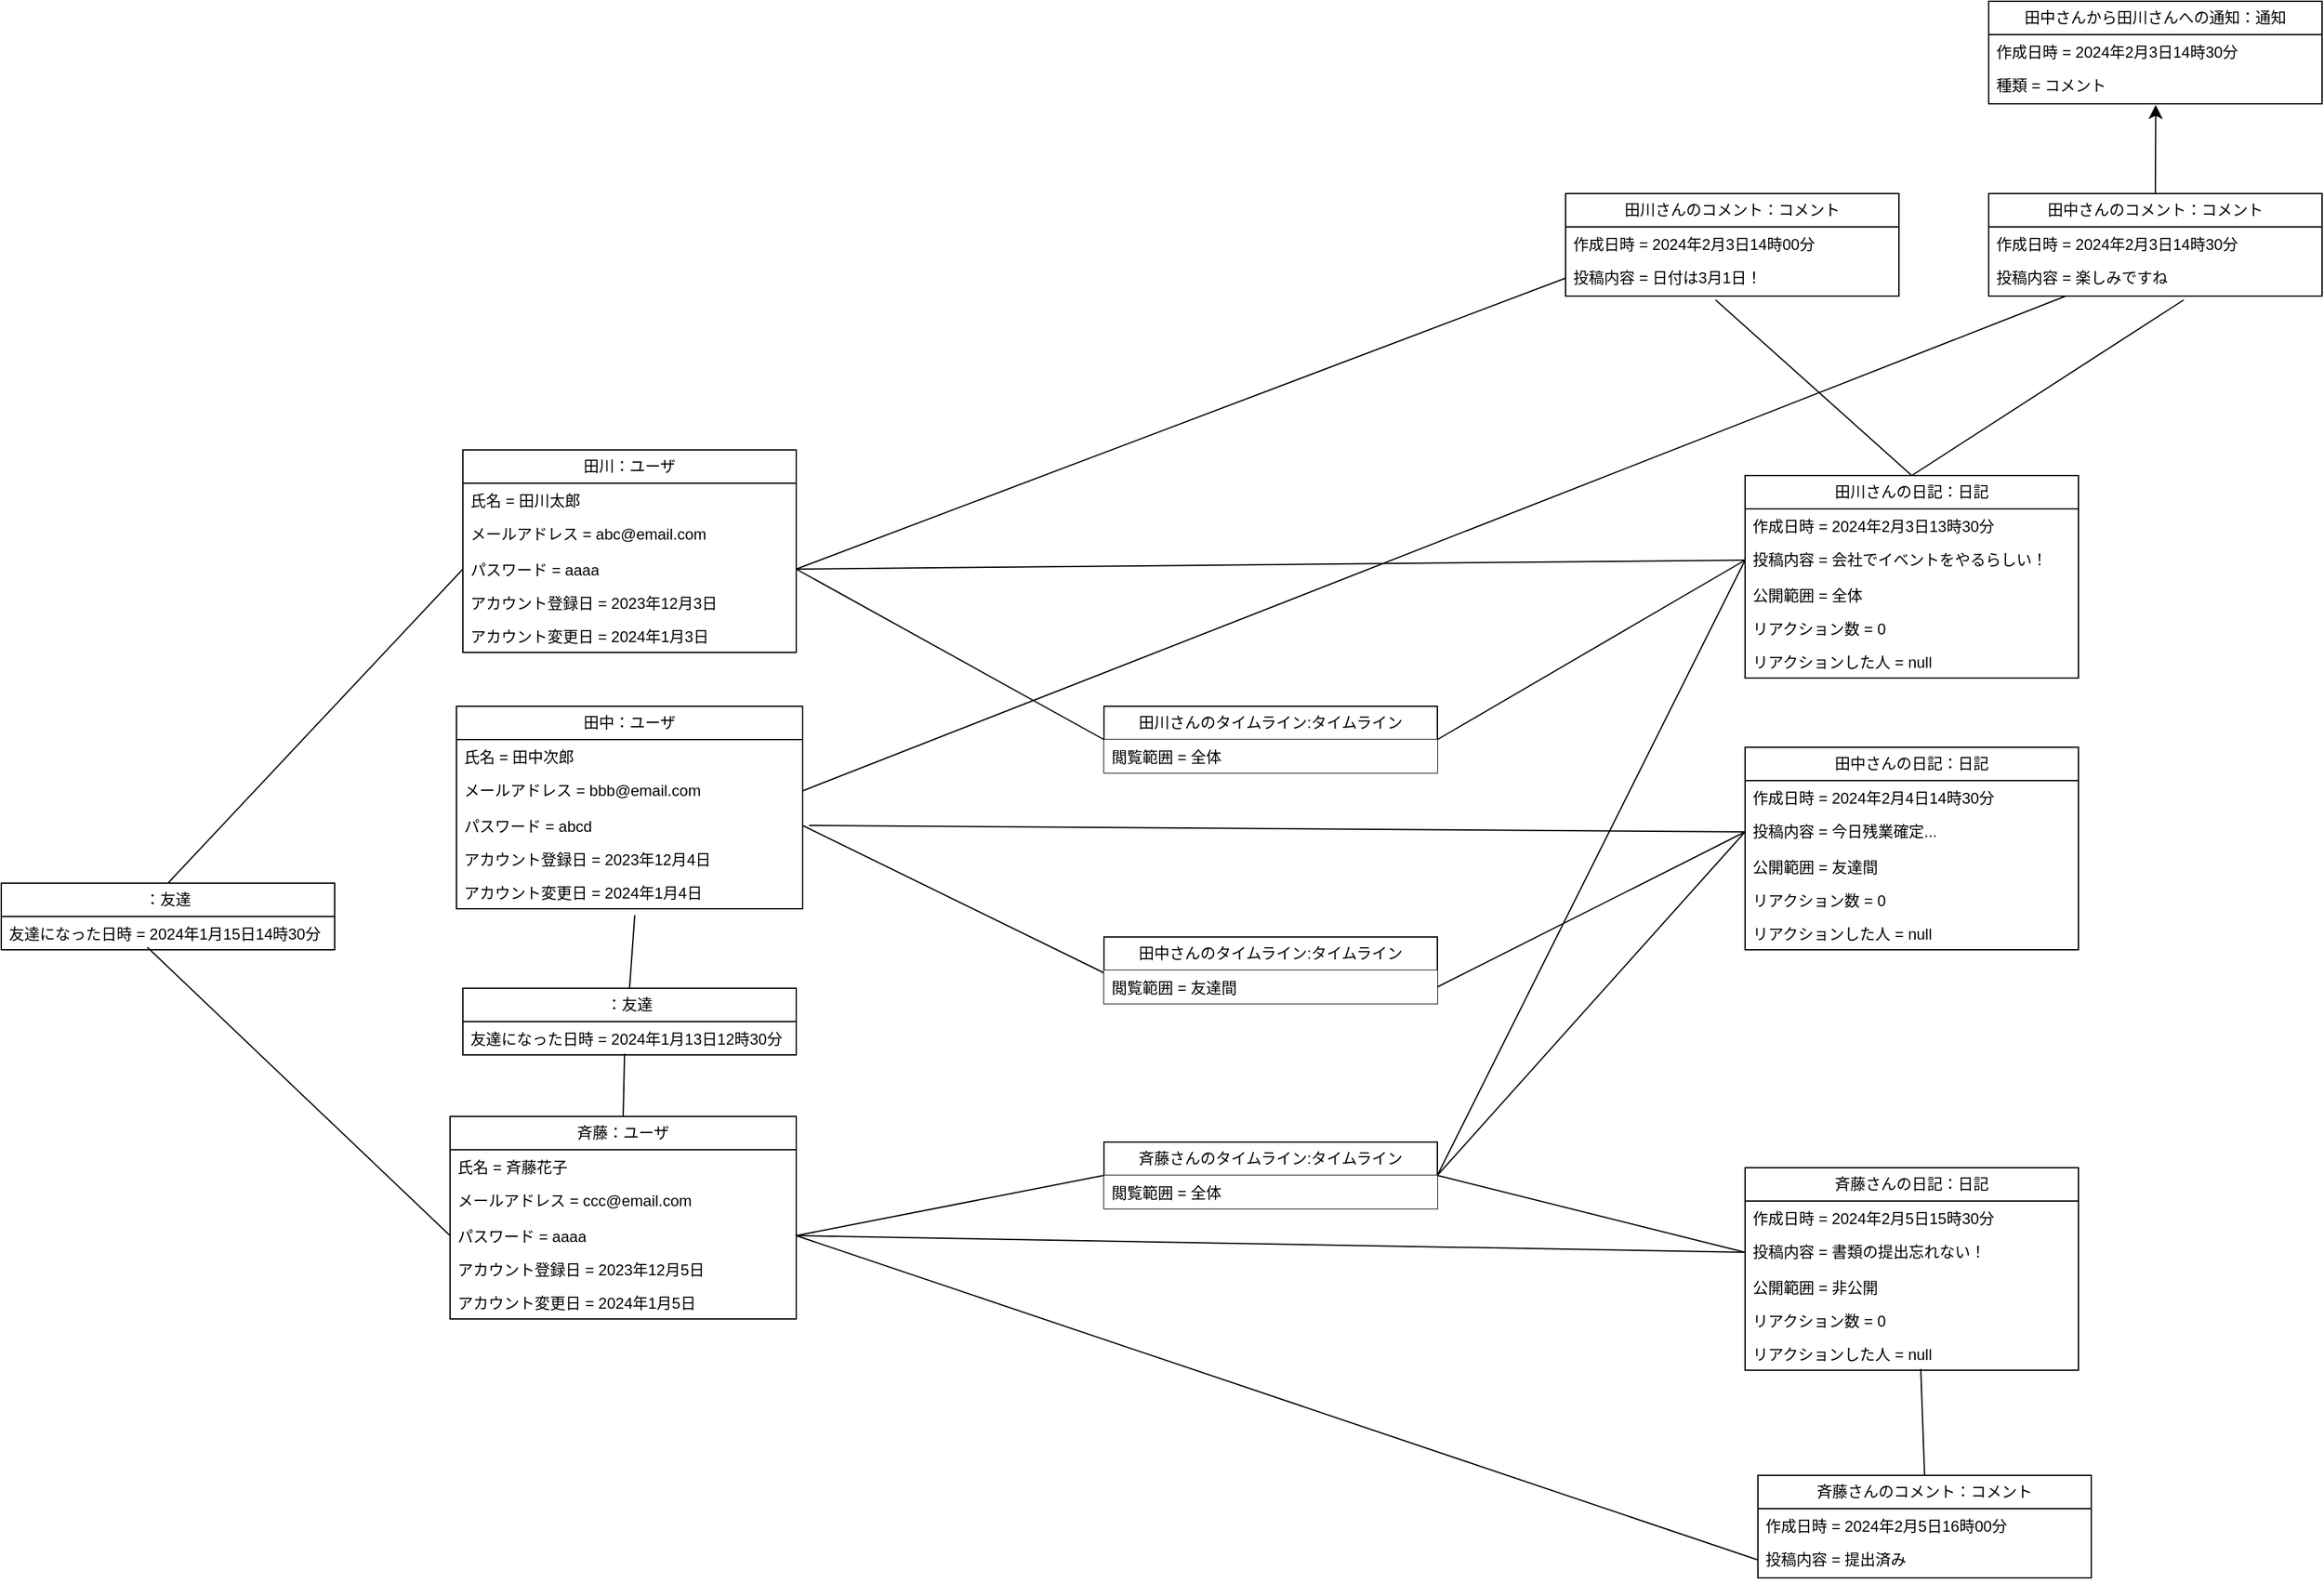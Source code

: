 <mxfile version="22.1.20" type="device">
  <diagram name="ページ1" id="kF2DnnwxLdY34Rmvxa2c">
    <mxGraphModel dx="2195" dy="1459" grid="1" gridSize="10" guides="1" tooltips="1" connect="1" arrows="1" fold="1" page="0" pageScale="1" pageWidth="827" pageHeight="1169" math="0" shadow="0">
      <root>
        <mxCell id="0" />
        <mxCell id="1" parent="0" />
        <mxCell id="2xDXSOiU6W4gctT_W5Wa-19" value="田川：ユーザ" style="swimlane;fontStyle=0;childLayout=stackLayout;horizontal=1;startSize=26;fillColor=none;horizontalStack=0;resizeParent=1;resizeParentMax=0;resizeLast=0;collapsible=1;marginBottom=0;whiteSpace=wrap;html=1;" parent="1" vertex="1">
          <mxGeometry x="-100" y="-240" width="260" height="158" as="geometry" />
        </mxCell>
        <mxCell id="2xDXSOiU6W4gctT_W5Wa-20" value="氏名 = 田川太郎" style="text;strokeColor=none;fillColor=none;align=left;verticalAlign=top;spacingLeft=4;spacingRight=4;overflow=hidden;rotatable=0;points=[[0,0.5],[1,0.5]];portConstraint=eastwest;whiteSpace=wrap;html=1;" parent="2xDXSOiU6W4gctT_W5Wa-19" vertex="1">
          <mxGeometry y="26" width="260" height="26" as="geometry" />
        </mxCell>
        <mxCell id="2xDXSOiU6W4gctT_W5Wa-21" value="メールアドレス = abc@email.com" style="text;strokeColor=none;fillColor=none;align=left;verticalAlign=top;spacingLeft=4;spacingRight=4;overflow=hidden;rotatable=0;points=[[0,0.5],[1,0.5]];portConstraint=eastwest;whiteSpace=wrap;html=1;" parent="2xDXSOiU6W4gctT_W5Wa-19" vertex="1">
          <mxGeometry y="52" width="260" height="28" as="geometry" />
        </mxCell>
        <mxCell id="2xDXSOiU6W4gctT_W5Wa-22" value="パスワード = aaaa" style="text;strokeColor=none;fillColor=none;align=left;verticalAlign=top;spacingLeft=4;spacingRight=4;overflow=hidden;rotatable=0;points=[[0,0.5],[1,0.5]];portConstraint=eastwest;whiteSpace=wrap;html=1;" parent="2xDXSOiU6W4gctT_W5Wa-19" vertex="1">
          <mxGeometry y="80" width="260" height="26" as="geometry" />
        </mxCell>
        <mxCell id="2xDXSOiU6W4gctT_W5Wa-23" value="アカウント登録日 = 2023年12月3日" style="text;strokeColor=none;fillColor=none;align=left;verticalAlign=top;spacingLeft=4;spacingRight=4;overflow=hidden;rotatable=0;points=[[0,0.5],[1,0.5]];portConstraint=eastwest;whiteSpace=wrap;html=1;" parent="2xDXSOiU6W4gctT_W5Wa-19" vertex="1">
          <mxGeometry y="106" width="260" height="26" as="geometry" />
        </mxCell>
        <mxCell id="2xDXSOiU6W4gctT_W5Wa-24" value="アカウント変更日 = 2024年1月3日" style="text;strokeColor=none;fillColor=none;align=left;verticalAlign=top;spacingLeft=4;spacingRight=4;overflow=hidden;rotatable=0;points=[[0,0.5],[1,0.5]];portConstraint=eastwest;whiteSpace=wrap;html=1;" parent="2xDXSOiU6W4gctT_W5Wa-19" vertex="1">
          <mxGeometry y="132" width="260" height="26" as="geometry" />
        </mxCell>
        <mxCell id="2xDXSOiU6W4gctT_W5Wa-25" value="田中：ユーザ" style="swimlane;fontStyle=0;childLayout=stackLayout;horizontal=1;startSize=26;fillColor=none;horizontalStack=0;resizeParent=1;resizeParentMax=0;resizeLast=0;collapsible=1;marginBottom=0;whiteSpace=wrap;html=1;" parent="1" vertex="1">
          <mxGeometry x="-105" y="-40" width="270" height="158" as="geometry" />
        </mxCell>
        <mxCell id="2xDXSOiU6W4gctT_W5Wa-26" value="氏名 = 田中次郎" style="text;strokeColor=none;fillColor=none;align=left;verticalAlign=top;spacingLeft=4;spacingRight=4;overflow=hidden;rotatable=0;points=[[0,0.5],[1,0.5]];portConstraint=eastwest;whiteSpace=wrap;html=1;" parent="2xDXSOiU6W4gctT_W5Wa-25" vertex="1">
          <mxGeometry y="26" width="270" height="26" as="geometry" />
        </mxCell>
        <mxCell id="2xDXSOiU6W4gctT_W5Wa-27" value="メールアドレス = bbb@email.com" style="text;strokeColor=none;fillColor=none;align=left;verticalAlign=top;spacingLeft=4;spacingRight=4;overflow=hidden;rotatable=0;points=[[0,0.5],[1,0.5]];portConstraint=eastwest;whiteSpace=wrap;html=1;" parent="2xDXSOiU6W4gctT_W5Wa-25" vertex="1">
          <mxGeometry y="52" width="270" height="28" as="geometry" />
        </mxCell>
        <mxCell id="2xDXSOiU6W4gctT_W5Wa-28" value="パスワード = abcd" style="text;strokeColor=none;fillColor=none;align=left;verticalAlign=top;spacingLeft=4;spacingRight=4;overflow=hidden;rotatable=0;points=[[0,0.5],[1,0.5]];portConstraint=eastwest;whiteSpace=wrap;html=1;" parent="2xDXSOiU6W4gctT_W5Wa-25" vertex="1">
          <mxGeometry y="80" width="270" height="26" as="geometry" />
        </mxCell>
        <mxCell id="2xDXSOiU6W4gctT_W5Wa-29" value="アカウント登録日 = 2023年12月4日" style="text;strokeColor=none;fillColor=none;align=left;verticalAlign=top;spacingLeft=4;spacingRight=4;overflow=hidden;rotatable=0;points=[[0,0.5],[1,0.5]];portConstraint=eastwest;whiteSpace=wrap;html=1;" parent="2xDXSOiU6W4gctT_W5Wa-25" vertex="1">
          <mxGeometry y="106" width="270" height="26" as="geometry" />
        </mxCell>
        <mxCell id="2xDXSOiU6W4gctT_W5Wa-30" value="アカウント変更日 = 2024年1月4日" style="text;strokeColor=none;fillColor=none;align=left;verticalAlign=top;spacingLeft=4;spacingRight=4;overflow=hidden;rotatable=0;points=[[0,0.5],[1,0.5]];portConstraint=eastwest;whiteSpace=wrap;html=1;" parent="2xDXSOiU6W4gctT_W5Wa-25" vertex="1">
          <mxGeometry y="132" width="270" height="26" as="geometry" />
        </mxCell>
        <mxCell id="2xDXSOiU6W4gctT_W5Wa-31" value="斉藤：ユーザ" style="swimlane;fontStyle=0;childLayout=stackLayout;horizontal=1;startSize=26;fillColor=none;horizontalStack=0;resizeParent=1;resizeParentMax=0;resizeLast=0;collapsible=1;marginBottom=0;whiteSpace=wrap;html=1;" parent="1" vertex="1">
          <mxGeometry x="-110" y="280" width="270" height="158" as="geometry" />
        </mxCell>
        <mxCell id="2xDXSOiU6W4gctT_W5Wa-32" value="氏名 = 斉藤花子" style="text;strokeColor=none;fillColor=none;align=left;verticalAlign=top;spacingLeft=4;spacingRight=4;overflow=hidden;rotatable=0;points=[[0,0.5],[1,0.5]];portConstraint=eastwest;whiteSpace=wrap;html=1;" parent="2xDXSOiU6W4gctT_W5Wa-31" vertex="1">
          <mxGeometry y="26" width="270" height="26" as="geometry" />
        </mxCell>
        <mxCell id="2xDXSOiU6W4gctT_W5Wa-33" value="メールアドレス = ccc@email.com" style="text;strokeColor=none;fillColor=none;align=left;verticalAlign=top;spacingLeft=4;spacingRight=4;overflow=hidden;rotatable=0;points=[[0,0.5],[1,0.5]];portConstraint=eastwest;whiteSpace=wrap;html=1;" parent="2xDXSOiU6W4gctT_W5Wa-31" vertex="1">
          <mxGeometry y="52" width="270" height="28" as="geometry" />
        </mxCell>
        <mxCell id="2xDXSOiU6W4gctT_W5Wa-34" value="パスワード = aaaa" style="text;strokeColor=none;fillColor=none;align=left;verticalAlign=top;spacingLeft=4;spacingRight=4;overflow=hidden;rotatable=0;points=[[0,0.5],[1,0.5]];portConstraint=eastwest;whiteSpace=wrap;html=1;" parent="2xDXSOiU6W4gctT_W5Wa-31" vertex="1">
          <mxGeometry y="80" width="270" height="26" as="geometry" />
        </mxCell>
        <mxCell id="2xDXSOiU6W4gctT_W5Wa-35" value="アカウント登録日 = 2023年12月5日" style="text;strokeColor=none;fillColor=none;align=left;verticalAlign=top;spacingLeft=4;spacingRight=4;overflow=hidden;rotatable=0;points=[[0,0.5],[1,0.5]];portConstraint=eastwest;whiteSpace=wrap;html=1;" parent="2xDXSOiU6W4gctT_W5Wa-31" vertex="1">
          <mxGeometry y="106" width="270" height="26" as="geometry" />
        </mxCell>
        <mxCell id="2xDXSOiU6W4gctT_W5Wa-36" value="アカウント変更日 = 2024年1月5日" style="text;strokeColor=none;fillColor=none;align=left;verticalAlign=top;spacingLeft=4;spacingRight=4;overflow=hidden;rotatable=0;points=[[0,0.5],[1,0.5]];portConstraint=eastwest;whiteSpace=wrap;html=1;" parent="2xDXSOiU6W4gctT_W5Wa-31" vertex="1">
          <mxGeometry y="132" width="270" height="26" as="geometry" />
        </mxCell>
        <mxCell id="2xDXSOiU6W4gctT_W5Wa-37" value="田川さんの日記：日記" style="swimlane;fontStyle=0;childLayout=stackLayout;horizontal=1;startSize=26;fillColor=none;horizontalStack=0;resizeParent=1;resizeParentMax=0;resizeLast=0;collapsible=1;marginBottom=0;whiteSpace=wrap;html=1;" parent="1" vertex="1">
          <mxGeometry x="900" y="-220" width="260" height="158" as="geometry" />
        </mxCell>
        <mxCell id="2xDXSOiU6W4gctT_W5Wa-38" value="作成日時 =&amp;nbsp;2024年2月3日13時30分" style="text;strokeColor=none;fillColor=none;align=left;verticalAlign=top;spacingLeft=4;spacingRight=4;overflow=hidden;rotatable=0;points=[[0,0.5],[1,0.5]];portConstraint=eastwest;whiteSpace=wrap;html=1;" parent="2xDXSOiU6W4gctT_W5Wa-37" vertex="1">
          <mxGeometry y="26" width="260" height="26" as="geometry" />
        </mxCell>
        <mxCell id="2xDXSOiU6W4gctT_W5Wa-39" value="投稿内容 =&amp;nbsp;会社でイベントをやるらしい！" style="text;strokeColor=none;fillColor=none;align=left;verticalAlign=top;spacingLeft=4;spacingRight=4;overflow=hidden;rotatable=0;points=[[0,0.5],[1,0.5]];portConstraint=eastwest;whiteSpace=wrap;html=1;" parent="2xDXSOiU6W4gctT_W5Wa-37" vertex="1">
          <mxGeometry y="52" width="260" height="28" as="geometry" />
        </mxCell>
        <mxCell id="2xDXSOiU6W4gctT_W5Wa-40" value="公開範囲 = 全体" style="text;strokeColor=none;fillColor=none;align=left;verticalAlign=top;spacingLeft=4;spacingRight=4;overflow=hidden;rotatable=0;points=[[0,0.5],[1,0.5]];portConstraint=eastwest;whiteSpace=wrap;html=1;" parent="2xDXSOiU6W4gctT_W5Wa-37" vertex="1">
          <mxGeometry y="80" width="260" height="26" as="geometry" />
        </mxCell>
        <mxCell id="_JzRn4TrgBJhG6hMjxWI-5" value="リアクション数 = 0" style="text;strokeColor=none;fillColor=none;align=left;verticalAlign=top;spacingLeft=4;spacingRight=4;overflow=hidden;rotatable=0;points=[[0,0.5],[1,0.5]];portConstraint=eastwest;whiteSpace=wrap;html=1;" parent="2xDXSOiU6W4gctT_W5Wa-37" vertex="1">
          <mxGeometry y="106" width="260" height="26" as="geometry" />
        </mxCell>
        <mxCell id="_JzRn4TrgBJhG6hMjxWI-6" value="リアクションした人 = null" style="text;strokeColor=none;fillColor=none;align=left;verticalAlign=top;spacingLeft=4;spacingRight=4;overflow=hidden;rotatable=0;points=[[0,0.5],[1,0.5]];portConstraint=eastwest;whiteSpace=wrap;html=1;" parent="2xDXSOiU6W4gctT_W5Wa-37" vertex="1">
          <mxGeometry y="132" width="260" height="26" as="geometry" />
        </mxCell>
        <mxCell id="2xDXSOiU6W4gctT_W5Wa-41" value="田中さんの日記：日記" style="swimlane;fontStyle=0;childLayout=stackLayout;horizontal=1;startSize=26;fillColor=none;horizontalStack=0;resizeParent=1;resizeParentMax=0;resizeLast=0;collapsible=1;marginBottom=0;whiteSpace=wrap;html=1;" parent="1" vertex="1">
          <mxGeometry x="900" y="-8" width="260" height="158" as="geometry" />
        </mxCell>
        <mxCell id="2xDXSOiU6W4gctT_W5Wa-42" value="作成日時 =&amp;nbsp;2024年2月4日14時30分" style="text;strokeColor=none;fillColor=none;align=left;verticalAlign=top;spacingLeft=4;spacingRight=4;overflow=hidden;rotatable=0;points=[[0,0.5],[1,0.5]];portConstraint=eastwest;whiteSpace=wrap;html=1;" parent="2xDXSOiU6W4gctT_W5Wa-41" vertex="1">
          <mxGeometry y="26" width="260" height="26" as="geometry" />
        </mxCell>
        <mxCell id="2xDXSOiU6W4gctT_W5Wa-43" value="投稿内容 =&amp;nbsp;今日残業確定..." style="text;strokeColor=none;fillColor=none;align=left;verticalAlign=top;spacingLeft=4;spacingRight=4;overflow=hidden;rotatable=0;points=[[0,0.5],[1,0.5]];portConstraint=eastwest;whiteSpace=wrap;html=1;" parent="2xDXSOiU6W4gctT_W5Wa-41" vertex="1">
          <mxGeometry y="52" width="260" height="28" as="geometry" />
        </mxCell>
        <mxCell id="2xDXSOiU6W4gctT_W5Wa-44" value="公開範囲 = 友達間" style="text;strokeColor=none;fillColor=none;align=left;verticalAlign=top;spacingLeft=4;spacingRight=4;overflow=hidden;rotatable=0;points=[[0,0.5],[1,0.5]];portConstraint=eastwest;whiteSpace=wrap;html=1;" parent="2xDXSOiU6W4gctT_W5Wa-41" vertex="1">
          <mxGeometry y="80" width="260" height="26" as="geometry" />
        </mxCell>
        <mxCell id="_JzRn4TrgBJhG6hMjxWI-9" value="リアクション数 = 0" style="text;strokeColor=none;fillColor=none;align=left;verticalAlign=top;spacingLeft=4;spacingRight=4;overflow=hidden;rotatable=0;points=[[0,0.5],[1,0.5]];portConstraint=eastwest;whiteSpace=wrap;html=1;" parent="2xDXSOiU6W4gctT_W5Wa-41" vertex="1">
          <mxGeometry y="106" width="260" height="26" as="geometry" />
        </mxCell>
        <mxCell id="_JzRn4TrgBJhG6hMjxWI-10" value="リアクションした人 = null" style="text;strokeColor=none;fillColor=none;align=left;verticalAlign=top;spacingLeft=4;spacingRight=4;overflow=hidden;rotatable=0;points=[[0,0.5],[1,0.5]];portConstraint=eastwest;whiteSpace=wrap;html=1;" parent="2xDXSOiU6W4gctT_W5Wa-41" vertex="1">
          <mxGeometry y="132" width="260" height="26" as="geometry" />
        </mxCell>
        <mxCell id="2xDXSOiU6W4gctT_W5Wa-45" value="斉藤さんの日記：日記" style="swimlane;fontStyle=0;childLayout=stackLayout;horizontal=1;startSize=26;fillColor=none;horizontalStack=0;resizeParent=1;resizeParentMax=0;resizeLast=0;collapsible=1;marginBottom=0;whiteSpace=wrap;html=1;" parent="1" vertex="1">
          <mxGeometry x="900" y="320" width="260" height="158" as="geometry" />
        </mxCell>
        <mxCell id="2xDXSOiU6W4gctT_W5Wa-46" value="作成日時 =&amp;nbsp;2024年2月5日15時30分" style="text;strokeColor=none;fillColor=none;align=left;verticalAlign=top;spacingLeft=4;spacingRight=4;overflow=hidden;rotatable=0;points=[[0,0.5],[1,0.5]];portConstraint=eastwest;whiteSpace=wrap;html=1;" parent="2xDXSOiU6W4gctT_W5Wa-45" vertex="1">
          <mxGeometry y="26" width="260" height="26" as="geometry" />
        </mxCell>
        <mxCell id="2xDXSOiU6W4gctT_W5Wa-47" value="投稿内容 =&amp;nbsp;書類の提出忘れない！" style="text;strokeColor=none;fillColor=none;align=left;verticalAlign=top;spacingLeft=4;spacingRight=4;overflow=hidden;rotatable=0;points=[[0,0.5],[1,0.5]];portConstraint=eastwest;whiteSpace=wrap;html=1;" parent="2xDXSOiU6W4gctT_W5Wa-45" vertex="1">
          <mxGeometry y="52" width="260" height="28" as="geometry" />
        </mxCell>
        <mxCell id="2xDXSOiU6W4gctT_W5Wa-48" value="公開範囲 = 非公開" style="text;strokeColor=none;fillColor=none;align=left;verticalAlign=top;spacingLeft=4;spacingRight=4;overflow=hidden;rotatable=0;points=[[0,0.5],[1,0.5]];portConstraint=eastwest;whiteSpace=wrap;html=1;" parent="2xDXSOiU6W4gctT_W5Wa-45" vertex="1">
          <mxGeometry y="80" width="260" height="26" as="geometry" />
        </mxCell>
        <mxCell id="_JzRn4TrgBJhG6hMjxWI-7" value="リアクション数 = 0" style="text;strokeColor=none;fillColor=none;align=left;verticalAlign=top;spacingLeft=4;spacingRight=4;overflow=hidden;rotatable=0;points=[[0,0.5],[1,0.5]];portConstraint=eastwest;whiteSpace=wrap;html=1;" parent="2xDXSOiU6W4gctT_W5Wa-45" vertex="1">
          <mxGeometry y="106" width="260" height="26" as="geometry" />
        </mxCell>
        <mxCell id="_JzRn4TrgBJhG6hMjxWI-8" value="リアクションした人 = null" style="text;strokeColor=none;fillColor=none;align=left;verticalAlign=top;spacingLeft=4;spacingRight=4;overflow=hidden;rotatable=0;points=[[0,0.5],[1,0.5]];portConstraint=eastwest;whiteSpace=wrap;html=1;" parent="2xDXSOiU6W4gctT_W5Wa-45" vertex="1">
          <mxGeometry y="132" width="260" height="26" as="geometry" />
        </mxCell>
        <mxCell id="2xDXSOiU6W4gctT_W5Wa-49" style="edgeStyle=none;curved=1;rounded=0;orthogonalLoop=1;jettySize=auto;html=1;exitX=0;exitY=0.5;exitDx=0;exitDy=0;entryX=1;entryY=0.5;entryDx=0;entryDy=0;fontSize=12;endArrow=none;endFill=0;" parent="1" source="2xDXSOiU6W4gctT_W5Wa-47" target="2xDXSOiU6W4gctT_W5Wa-34" edge="1">
          <mxGeometry relative="1" as="geometry" />
        </mxCell>
        <mxCell id="2xDXSOiU6W4gctT_W5Wa-50" style="edgeStyle=none;curved=1;rounded=0;orthogonalLoop=1;jettySize=auto;html=1;exitX=0;exitY=0.5;exitDx=0;exitDy=0;entryX=1;entryY=0.5;entryDx=0;entryDy=0;fontSize=12;startSize=8;endSize=8;endArrow=none;endFill=0;" parent="1" source="2xDXSOiU6W4gctT_W5Wa-39" target="2xDXSOiU6W4gctT_W5Wa-22" edge="1">
          <mxGeometry relative="1" as="geometry" />
        </mxCell>
        <mxCell id="2xDXSOiU6W4gctT_W5Wa-51" value="：友達" style="swimlane;fontStyle=0;childLayout=stackLayout;horizontal=1;startSize=26;fillColor=none;horizontalStack=0;resizeParent=1;resizeParentMax=0;resizeLast=0;collapsible=1;marginBottom=0;whiteSpace=wrap;html=1;" parent="1" vertex="1">
          <mxGeometry x="-100" y="180" width="260" height="52" as="geometry" />
        </mxCell>
        <mxCell id="2xDXSOiU6W4gctT_W5Wa-52" value="友達になった日時 =&amp;nbsp;2024年1月13日12時30分" style="text;strokeColor=none;fillColor=none;align=left;verticalAlign=top;spacingLeft=4;spacingRight=4;overflow=hidden;rotatable=0;points=[[0,0.5],[1,0.5]];portConstraint=eastwest;whiteSpace=wrap;html=1;" parent="2xDXSOiU6W4gctT_W5Wa-51" vertex="1">
          <mxGeometry y="26" width="260" height="26" as="geometry" />
        </mxCell>
        <mxCell id="2xDXSOiU6W4gctT_W5Wa-53" style="edgeStyle=none;curved=1;rounded=0;orthogonalLoop=1;jettySize=auto;html=1;exitX=0.515;exitY=1.192;exitDx=0;exitDy=0;entryX=0.5;entryY=0;entryDx=0;entryDy=0;fontSize=12;startSize=8;endSize=8;exitPerimeter=0;endArrow=none;endFill=0;" parent="1" source="2xDXSOiU6W4gctT_W5Wa-30" target="2xDXSOiU6W4gctT_W5Wa-51" edge="1">
          <mxGeometry relative="1" as="geometry">
            <mxPoint x="490" y="139" as="targetPoint" />
          </mxGeometry>
        </mxCell>
        <mxCell id="2xDXSOiU6W4gctT_W5Wa-54" style="edgeStyle=none;curved=1;rounded=0;orthogonalLoop=1;jettySize=auto;html=1;exitX=0.5;exitY=0;exitDx=0;exitDy=0;entryX=0.485;entryY=0.962;entryDx=0;entryDy=0;fontSize=12;startSize=8;endSize=8;entryPerimeter=0;endArrow=none;endFill=0;" parent="1" source="2xDXSOiU6W4gctT_W5Wa-31" target="2xDXSOiU6W4gctT_W5Wa-52" edge="1">
          <mxGeometry relative="1" as="geometry">
            <mxPoint x="490" y="139" as="targetPoint" />
          </mxGeometry>
        </mxCell>
        <mxCell id="2xDXSOiU6W4gctT_W5Wa-55" style="edgeStyle=none;curved=1;rounded=0;orthogonalLoop=1;jettySize=auto;html=1;exitX=0;exitY=0.5;exitDx=0;exitDy=0;fontSize=12;startSize=8;endSize=8;endArrow=none;endFill=0;" parent="1" source="2xDXSOiU6W4gctT_W5Wa-43" edge="1">
          <mxGeometry relative="1" as="geometry">
            <mxPoint x="170" y="53" as="targetPoint" />
          </mxGeometry>
        </mxCell>
        <mxCell id="2xDXSOiU6W4gctT_W5Wa-56" style="edgeStyle=none;curved=1;rounded=0;orthogonalLoop=1;jettySize=auto;html=1;exitX=1;exitY=0.5;exitDx=0;exitDy=0;entryX=0;entryY=0.077;entryDx=0;entryDy=0;entryPerimeter=0;fontSize=12;startSize=8;endSize=8;endArrow=none;endFill=0;" parent="1" source="2xDXSOiU6W4gctT_W5Wa-28" target="2xDXSOiU6W4gctT_W5Wa-59" edge="1">
          <mxGeometry relative="1" as="geometry" />
        </mxCell>
        <mxCell id="2xDXSOiU6W4gctT_W5Wa-57" style="edgeStyle=none;curved=1;rounded=0;orthogonalLoop=1;jettySize=auto;html=1;exitX=1;exitY=0.75;exitDx=0;exitDy=0;entryX=0;entryY=0.5;entryDx=0;entryDy=0;fontSize=12;startSize=8;endSize=8;endArrow=none;endFill=0;" parent="1" source="2xDXSOiU6W4gctT_W5Wa-58" target="2xDXSOiU6W4gctT_W5Wa-43" edge="1">
          <mxGeometry relative="1" as="geometry" />
        </mxCell>
        <mxCell id="2xDXSOiU6W4gctT_W5Wa-58" value="田中さんのタイムライン:タイムライン" style="swimlane;fontStyle=0;childLayout=stackLayout;horizontal=1;startSize=26;fillColor=default;horizontalStack=0;resizeParent=1;resizeParentMax=0;resizeLast=0;collapsible=1;marginBottom=0;whiteSpace=wrap;html=1;" parent="1" vertex="1">
          <mxGeometry x="400" y="140" width="260" height="52" as="geometry" />
        </mxCell>
        <mxCell id="2xDXSOiU6W4gctT_W5Wa-59" value="閲覧範囲 = 友達間" style="text;strokeColor=none;fillColor=default;align=left;verticalAlign=top;spacingLeft=4;spacingRight=4;overflow=hidden;rotatable=0;points=[[0,0.5],[1,0.5]];portConstraint=eastwest;whiteSpace=wrap;html=1;" parent="2xDXSOiU6W4gctT_W5Wa-58" vertex="1">
          <mxGeometry y="26" width="260" height="26" as="geometry" />
        </mxCell>
        <mxCell id="2xDXSOiU6W4gctT_W5Wa-60" style="edgeStyle=none;curved=1;rounded=0;orthogonalLoop=1;jettySize=auto;html=1;exitX=1;exitY=0.5;exitDx=0;exitDy=0;entryX=0;entryY=0.5;entryDx=0;entryDy=0;fontSize=12;startSize=8;endSize=8;endArrow=none;endFill=0;" parent="1" source="2xDXSOiU6W4gctT_W5Wa-62" target="2xDXSOiU6W4gctT_W5Wa-39" edge="1">
          <mxGeometry relative="1" as="geometry" />
        </mxCell>
        <mxCell id="2xDXSOiU6W4gctT_W5Wa-61" style="edgeStyle=none;curved=1;rounded=0;orthogonalLoop=1;jettySize=auto;html=1;exitX=0;exitY=0.5;exitDx=0;exitDy=0;entryX=1;entryY=0.5;entryDx=0;entryDy=0;fontSize=12;startSize=8;endSize=8;endArrow=none;endFill=0;" parent="1" source="2xDXSOiU6W4gctT_W5Wa-62" target="2xDXSOiU6W4gctT_W5Wa-22" edge="1">
          <mxGeometry relative="1" as="geometry" />
        </mxCell>
        <mxCell id="2xDXSOiU6W4gctT_W5Wa-62" value="田川さんのタイムライン:タイムライン" style="swimlane;fontStyle=0;childLayout=stackLayout;horizontal=1;startSize=26;fillColor=default;horizontalStack=0;resizeParent=1;resizeParentMax=0;resizeLast=0;collapsible=1;marginBottom=0;whiteSpace=wrap;html=1;" parent="1" vertex="1">
          <mxGeometry x="400" y="-40" width="260" height="52" as="geometry" />
        </mxCell>
        <mxCell id="2xDXSOiU6W4gctT_W5Wa-63" value="閲覧範囲 = 全体" style="text;strokeColor=none;fillColor=default;align=left;verticalAlign=top;spacingLeft=4;spacingRight=4;overflow=hidden;rotatable=0;points=[[0,0.5],[1,0.5]];portConstraint=eastwest;whiteSpace=wrap;html=1;" parent="2xDXSOiU6W4gctT_W5Wa-62" vertex="1">
          <mxGeometry y="26" width="260" height="26" as="geometry" />
        </mxCell>
        <mxCell id="2xDXSOiU6W4gctT_W5Wa-64" style="edgeStyle=none;curved=1;rounded=0;orthogonalLoop=1;jettySize=auto;html=1;exitX=1;exitY=0.5;exitDx=0;exitDy=0;entryX=0;entryY=0.5;entryDx=0;entryDy=0;fontSize=12;startSize=8;endSize=8;endArrow=none;endFill=0;" parent="1" source="2xDXSOiU6W4gctT_W5Wa-68" target="2xDXSOiU6W4gctT_W5Wa-43" edge="1">
          <mxGeometry relative="1" as="geometry" />
        </mxCell>
        <mxCell id="2xDXSOiU6W4gctT_W5Wa-65" style="edgeStyle=none;curved=1;rounded=0;orthogonalLoop=1;jettySize=auto;html=1;exitX=1;exitY=0.5;exitDx=0;exitDy=0;entryX=0;entryY=0.5;entryDx=0;entryDy=0;fontSize=12;startSize=8;endSize=8;endArrow=none;endFill=0;" parent="1" source="2xDXSOiU6W4gctT_W5Wa-68" target="2xDXSOiU6W4gctT_W5Wa-47" edge="1">
          <mxGeometry relative="1" as="geometry" />
        </mxCell>
        <mxCell id="2xDXSOiU6W4gctT_W5Wa-66" style="edgeStyle=none;curved=1;rounded=0;orthogonalLoop=1;jettySize=auto;html=1;exitX=1;exitY=0.5;exitDx=0;exitDy=0;entryX=0;entryY=0.5;entryDx=0;entryDy=0;fontSize=12;startSize=8;endSize=8;endArrow=none;endFill=0;" parent="1" source="2xDXSOiU6W4gctT_W5Wa-68" target="2xDXSOiU6W4gctT_W5Wa-39" edge="1">
          <mxGeometry relative="1" as="geometry" />
        </mxCell>
        <mxCell id="2xDXSOiU6W4gctT_W5Wa-67" style="edgeStyle=none;curved=1;rounded=0;orthogonalLoop=1;jettySize=auto;html=1;exitX=0;exitY=0.5;exitDx=0;exitDy=0;entryX=1;entryY=0.5;entryDx=0;entryDy=0;fontSize=12;startSize=8;endSize=8;endArrow=none;endFill=0;" parent="1" source="2xDXSOiU6W4gctT_W5Wa-68" target="2xDXSOiU6W4gctT_W5Wa-34" edge="1">
          <mxGeometry relative="1" as="geometry" />
        </mxCell>
        <mxCell id="2xDXSOiU6W4gctT_W5Wa-68" value="斉藤さんのタイムライン:タイムライン" style="swimlane;fontStyle=0;childLayout=stackLayout;horizontal=1;startSize=26;fillColor=default;horizontalStack=0;resizeParent=1;resizeParentMax=0;resizeLast=0;collapsible=1;marginBottom=0;whiteSpace=wrap;html=1;" parent="1" vertex="1">
          <mxGeometry x="400" y="300" width="260" height="52" as="geometry" />
        </mxCell>
        <mxCell id="2xDXSOiU6W4gctT_W5Wa-69" value="閲覧範囲 = 全体" style="text;strokeColor=none;fillColor=default;align=left;verticalAlign=top;spacingLeft=4;spacingRight=4;overflow=hidden;rotatable=0;points=[[0,0.5],[1,0.5]];portConstraint=eastwest;whiteSpace=wrap;html=1;" parent="2xDXSOiU6W4gctT_W5Wa-68" vertex="1">
          <mxGeometry y="26" width="260" height="26" as="geometry" />
        </mxCell>
        <mxCell id="2xDXSOiU6W4gctT_W5Wa-70" value="田川さんのコメント：コメント" style="swimlane;fontStyle=0;childLayout=stackLayout;horizontal=1;startSize=26;fillColor=none;horizontalStack=0;resizeParent=1;resizeParentMax=0;resizeLast=0;collapsible=1;marginBottom=0;whiteSpace=wrap;html=1;" parent="1" vertex="1">
          <mxGeometry x="760" y="-440" width="260" height="80" as="geometry" />
        </mxCell>
        <mxCell id="2xDXSOiU6W4gctT_W5Wa-71" value="作成日時 =&amp;nbsp;2024年2月3日14時00分" style="text;strokeColor=none;fillColor=none;align=left;verticalAlign=top;spacingLeft=4;spacingRight=4;overflow=hidden;rotatable=0;points=[[0,0.5],[1,0.5]];portConstraint=eastwest;whiteSpace=wrap;html=1;" parent="2xDXSOiU6W4gctT_W5Wa-70" vertex="1">
          <mxGeometry y="26" width="260" height="26" as="geometry" />
        </mxCell>
        <mxCell id="2xDXSOiU6W4gctT_W5Wa-72" value="投稿内容 = 日付は3月1日！" style="text;strokeColor=none;fillColor=none;align=left;verticalAlign=top;spacingLeft=4;spacingRight=4;overflow=hidden;rotatable=0;points=[[0,0.5],[1,0.5]];portConstraint=eastwest;whiteSpace=wrap;html=1;" parent="2xDXSOiU6W4gctT_W5Wa-70" vertex="1">
          <mxGeometry y="52" width="260" height="28" as="geometry" />
        </mxCell>
        <mxCell id="2xDXSOiU6W4gctT_W5Wa-74" style="edgeStyle=none;curved=1;rounded=0;orthogonalLoop=1;jettySize=auto;html=1;exitX=0.5;exitY=0;exitDx=0;exitDy=0;entryX=0.45;entryY=1.107;entryDx=0;entryDy=0;entryPerimeter=0;fontSize=12;startSize=8;endSize=8;endArrow=none;endFill=0;" parent="1" source="2xDXSOiU6W4gctT_W5Wa-37" target="2xDXSOiU6W4gctT_W5Wa-72" edge="1">
          <mxGeometry relative="1" as="geometry">
            <mxPoint x="881.68" y="-333.376" as="targetPoint" />
          </mxGeometry>
        </mxCell>
        <mxCell id="2xDXSOiU6W4gctT_W5Wa-75" value="田中さんのコメント：コメント" style="swimlane;fontStyle=0;childLayout=stackLayout;horizontal=1;startSize=26;fillColor=none;horizontalStack=0;resizeParent=1;resizeParentMax=0;resizeLast=0;collapsible=1;marginBottom=0;whiteSpace=wrap;html=1;" parent="1" vertex="1">
          <mxGeometry x="1090" y="-440" width="260" height="80" as="geometry" />
        </mxCell>
        <mxCell id="2xDXSOiU6W4gctT_W5Wa-76" value="作成日時 =&amp;nbsp;2024年2月3日14時30分" style="text;strokeColor=none;fillColor=none;align=left;verticalAlign=top;spacingLeft=4;spacingRight=4;overflow=hidden;rotatable=0;points=[[0,0.5],[1,0.5]];portConstraint=eastwest;whiteSpace=wrap;html=1;" parent="2xDXSOiU6W4gctT_W5Wa-75" vertex="1">
          <mxGeometry y="26" width="260" height="26" as="geometry" />
        </mxCell>
        <mxCell id="2xDXSOiU6W4gctT_W5Wa-77" value="投稿内容 = 楽しみですね" style="text;strokeColor=none;fillColor=none;align=left;verticalAlign=top;spacingLeft=4;spacingRight=4;overflow=hidden;rotatable=0;points=[[0,0.5],[1,0.5]];portConstraint=eastwest;whiteSpace=wrap;html=1;" parent="2xDXSOiU6W4gctT_W5Wa-75" vertex="1">
          <mxGeometry y="52" width="260" height="28" as="geometry" />
        </mxCell>
        <mxCell id="2xDXSOiU6W4gctT_W5Wa-79" style="edgeStyle=none;curved=1;rounded=0;orthogonalLoop=1;jettySize=auto;html=1;exitX=0.5;exitY=0;exitDx=0;exitDy=0;entryX=0.585;entryY=1.107;entryDx=0;entryDy=0;entryPerimeter=0;fontSize=12;startSize=8;endSize=8;endArrow=none;endFill=0;" parent="1" source="2xDXSOiU6W4gctT_W5Wa-37" target="2xDXSOiU6W4gctT_W5Wa-77" edge="1">
          <mxGeometry relative="1" as="geometry">
            <mxPoint x="1225.98" y="-334.988" as="targetPoint" />
          </mxGeometry>
        </mxCell>
        <mxCell id="2xDXSOiU6W4gctT_W5Wa-80" value="斉藤さんのコメント：コメント" style="swimlane;fontStyle=0;childLayout=stackLayout;horizontal=1;startSize=26;fillColor=none;horizontalStack=0;resizeParent=1;resizeParentMax=0;resizeLast=0;collapsible=1;marginBottom=0;whiteSpace=wrap;html=1;" parent="1" vertex="1">
          <mxGeometry x="910" y="560" width="260" height="80" as="geometry" />
        </mxCell>
        <mxCell id="2xDXSOiU6W4gctT_W5Wa-81" value="作成日時 =&amp;nbsp;2024年2月5日16時00分" style="text;strokeColor=none;fillColor=none;align=left;verticalAlign=top;spacingLeft=4;spacingRight=4;overflow=hidden;rotatable=0;points=[[0,0.5],[1,0.5]];portConstraint=eastwest;whiteSpace=wrap;html=1;" parent="2xDXSOiU6W4gctT_W5Wa-80" vertex="1">
          <mxGeometry y="26" width="260" height="26" as="geometry" />
        </mxCell>
        <mxCell id="2xDXSOiU6W4gctT_W5Wa-82" value="投稿内容 = 提出済み" style="text;strokeColor=none;fillColor=none;align=left;verticalAlign=top;spacingLeft=4;spacingRight=4;overflow=hidden;rotatable=0;points=[[0,0.5],[1,0.5]];portConstraint=eastwest;whiteSpace=wrap;html=1;" parent="2xDXSOiU6W4gctT_W5Wa-80" vertex="1">
          <mxGeometry y="52" width="260" height="28" as="geometry" />
        </mxCell>
        <mxCell id="2xDXSOiU6W4gctT_W5Wa-84" style="edgeStyle=none;curved=1;rounded=0;orthogonalLoop=1;jettySize=auto;html=1;exitX=0.5;exitY=0;exitDx=0;exitDy=0;fontSize=12;startSize=8;endSize=8;endArrow=none;endFill=0;entryX=0.527;entryY=0.962;entryDx=0;entryDy=0;entryPerimeter=0;" parent="1" source="2xDXSOiU6W4gctT_W5Wa-80" target="_JzRn4TrgBJhG6hMjxWI-8" edge="1">
          <mxGeometry relative="1" as="geometry">
            <mxPoint x="1120" y="480" as="targetPoint" />
          </mxGeometry>
        </mxCell>
        <mxCell id="2xDXSOiU6W4gctT_W5Wa-85" style="edgeStyle=none;curved=1;rounded=0;orthogonalLoop=1;jettySize=auto;html=1;exitX=1;exitY=0.5;exitDx=0;exitDy=0;entryX=0;entryY=0.5;entryDx=0;entryDy=0;fontSize=12;startSize=8;endSize=8;endArrow=none;endFill=0;" parent="1" source="2xDXSOiU6W4gctT_W5Wa-22" target="2xDXSOiU6W4gctT_W5Wa-72" edge="1">
          <mxGeometry relative="1" as="geometry" />
        </mxCell>
        <mxCell id="2xDXSOiU6W4gctT_W5Wa-86" style="edgeStyle=none;curved=1;rounded=0;orthogonalLoop=1;jettySize=auto;html=1;exitX=0.231;exitY=1;exitDx=0;exitDy=0;entryX=1;entryY=0.5;entryDx=0;entryDy=0;fontSize=12;startSize=8;endSize=8;endArrow=none;endFill=0;exitPerimeter=0;" parent="1" source="2xDXSOiU6W4gctT_W5Wa-77" target="2xDXSOiU6W4gctT_W5Wa-27" edge="1">
          <mxGeometry relative="1" as="geometry">
            <mxPoint x="1090" y="-347" as="sourcePoint" />
          </mxGeometry>
        </mxCell>
        <mxCell id="2xDXSOiU6W4gctT_W5Wa-87" style="edgeStyle=none;curved=1;rounded=0;orthogonalLoop=1;jettySize=auto;html=1;exitX=0;exitY=0.5;exitDx=0;exitDy=0;entryX=1;entryY=0.5;entryDx=0;entryDy=0;fontSize=12;startSize=8;endSize=8;endArrow=none;endFill=0;" parent="1" source="2xDXSOiU6W4gctT_W5Wa-82" target="2xDXSOiU6W4gctT_W5Wa-34" edge="1">
          <mxGeometry relative="1" as="geometry" />
        </mxCell>
        <mxCell id="_JzRn4TrgBJhG6hMjxWI-3" style="edgeStyle=none;curved=1;rounded=0;orthogonalLoop=1;jettySize=auto;html=1;exitX=0.5;exitY=0;exitDx=0;exitDy=0;entryX=0;entryY=0.5;entryDx=0;entryDy=0;fontSize=12;startSize=8;endSize=8;endArrow=none;endFill=0;" parent="1" source="_JzRn4TrgBJhG6hMjxWI-1" target="2xDXSOiU6W4gctT_W5Wa-22" edge="1">
          <mxGeometry relative="1" as="geometry" />
        </mxCell>
        <mxCell id="_JzRn4TrgBJhG6hMjxWI-1" value="：友達" style="swimlane;fontStyle=0;childLayout=stackLayout;horizontal=1;startSize=26;fillColor=none;horizontalStack=0;resizeParent=1;resizeParentMax=0;resizeLast=0;collapsible=1;marginBottom=0;whiteSpace=wrap;html=1;" parent="1" vertex="1">
          <mxGeometry x="-460" y="98" width="260" height="52" as="geometry" />
        </mxCell>
        <mxCell id="_JzRn4TrgBJhG6hMjxWI-2" value="友達になった日時 =&amp;nbsp;2024年1月15日14時30分" style="text;strokeColor=none;fillColor=none;align=left;verticalAlign=top;spacingLeft=4;spacingRight=4;overflow=hidden;rotatable=0;points=[[0,0.5],[1,0.5]];portConstraint=eastwest;whiteSpace=wrap;html=1;" parent="_JzRn4TrgBJhG6hMjxWI-1" vertex="1">
          <mxGeometry y="26" width="260" height="26" as="geometry" />
        </mxCell>
        <mxCell id="_JzRn4TrgBJhG6hMjxWI-4" style="edgeStyle=none;curved=1;rounded=0;orthogonalLoop=1;jettySize=auto;html=1;exitX=0;exitY=0.5;exitDx=0;exitDy=0;entryX=0.438;entryY=0.923;entryDx=0;entryDy=0;entryPerimeter=0;fontSize=12;startSize=8;endSize=8;endArrow=none;endFill=0;" parent="1" source="2xDXSOiU6W4gctT_W5Wa-34" target="_JzRn4TrgBJhG6hMjxWI-2" edge="1">
          <mxGeometry relative="1" as="geometry" />
        </mxCell>
        <mxCell id="IbCXAF9I200aGU99ylUJ-1" value="田中さんから田川さんへの通知：通知" style="swimlane;fontStyle=0;childLayout=stackLayout;horizontal=1;startSize=26;fillColor=none;horizontalStack=0;resizeParent=1;resizeParentMax=0;resizeLast=0;collapsible=1;marginBottom=0;whiteSpace=wrap;html=1;" vertex="1" parent="1">
          <mxGeometry x="1090" y="-590" width="260" height="80" as="geometry" />
        </mxCell>
        <mxCell id="IbCXAF9I200aGU99ylUJ-2" value="作成日時 =&amp;nbsp;2024年2月3日14時30分" style="text;strokeColor=none;fillColor=none;align=left;verticalAlign=top;spacingLeft=4;spacingRight=4;overflow=hidden;rotatable=0;points=[[0,0.5],[1,0.5]];portConstraint=eastwest;whiteSpace=wrap;html=1;" vertex="1" parent="IbCXAF9I200aGU99ylUJ-1">
          <mxGeometry y="26" width="260" height="26" as="geometry" />
        </mxCell>
        <mxCell id="IbCXAF9I200aGU99ylUJ-3" value="種類 = コメント" style="text;strokeColor=none;fillColor=none;align=left;verticalAlign=top;spacingLeft=4;spacingRight=4;overflow=hidden;rotatable=0;points=[[0,0.5],[1,0.5]];portConstraint=eastwest;whiteSpace=wrap;html=1;" vertex="1" parent="IbCXAF9I200aGU99ylUJ-1">
          <mxGeometry y="52" width="260" height="28" as="geometry" />
        </mxCell>
        <mxCell id="IbCXAF9I200aGU99ylUJ-4" style="edgeStyle=none;curved=1;rounded=0;orthogonalLoop=1;jettySize=auto;html=1;exitX=0.5;exitY=0;exitDx=0;exitDy=0;entryX=0.501;entryY=1.03;entryDx=0;entryDy=0;entryPerimeter=0;fontSize=12;startSize=8;endSize=8;" edge="1" parent="1" target="IbCXAF9I200aGU99ylUJ-3">
          <mxGeometry relative="1" as="geometry">
            <mxPoint x="1220" y="-440" as="sourcePoint" />
          </mxGeometry>
        </mxCell>
      </root>
    </mxGraphModel>
  </diagram>
</mxfile>

